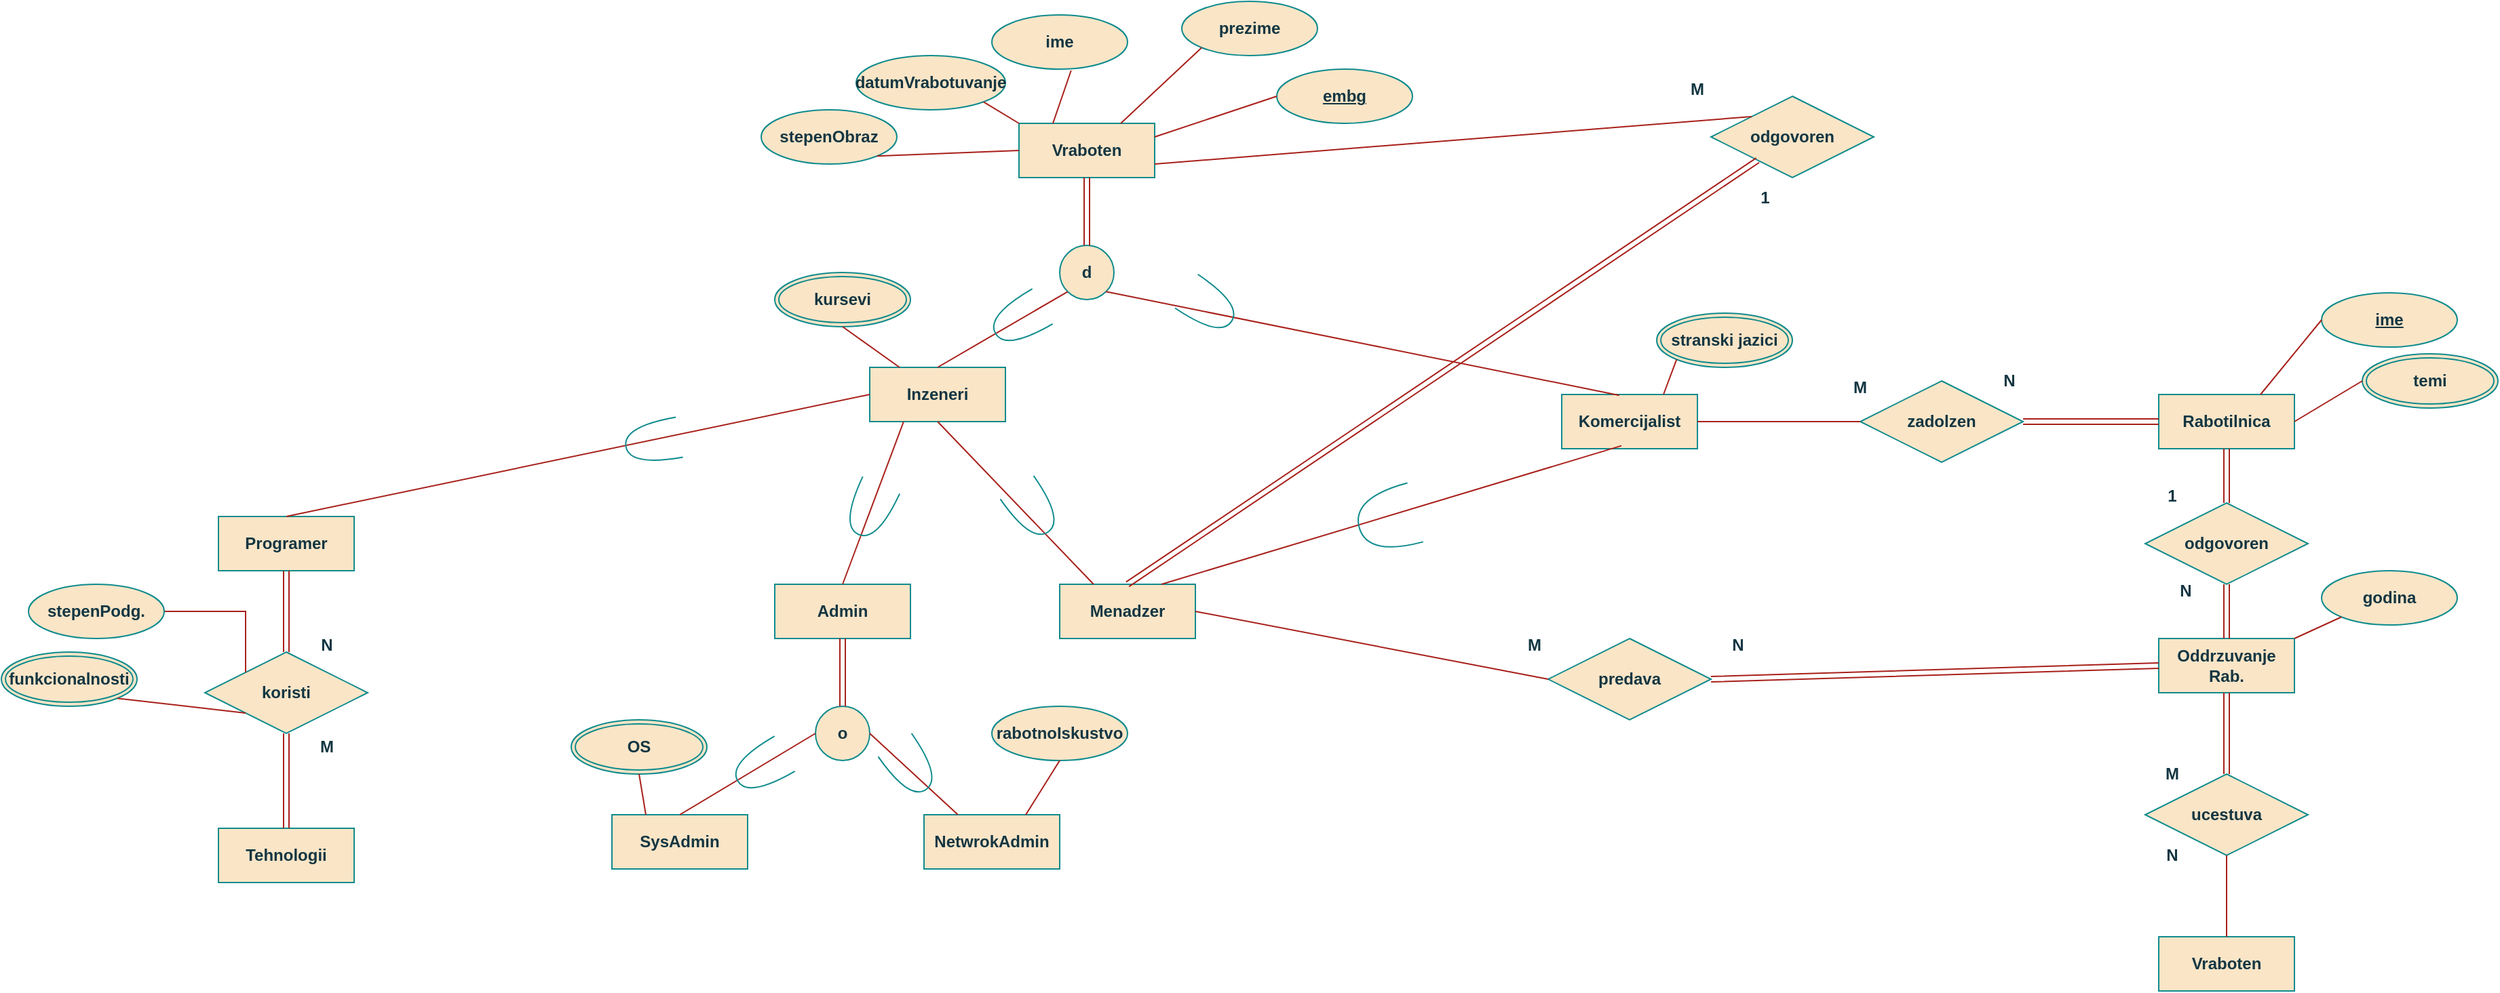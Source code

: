 <mxfile version="24.8.0" pages="2">
  <diagram id="o6pP701PcTdjMUEN1Jdi" name="Page-7">
    <mxGraphModel dx="2163" dy="1811" grid="1" gridSize="10" guides="1" tooltips="1" connect="1" arrows="1" fold="1" page="1" pageScale="1" pageWidth="850" pageHeight="1100" math="0" shadow="0">
      <root>
        <mxCell id="0" />
        <mxCell id="1" parent="0" />
        <mxCell id="Ae2gHTVc8_5ClM0TU5Tf-1" value="Vraboten" style="whiteSpace=wrap;html=1;align=center;strokeColor=#0F8B8D;fontColor=#143642;fillColor=#FAE5C7;fontStyle=1;labelBackgroundColor=none;" vertex="1" parent="1">
          <mxGeometry x="120" y="70" width="100" height="40" as="geometry" />
        </mxCell>
        <mxCell id="Ae2gHTVc8_5ClM0TU5Tf-2" value="datumVrabotuvanje" style="ellipse;whiteSpace=wrap;html=1;align=center;strokeColor=#0F8B8D;fontColor=#143642;fillColor=#FAE5C7;fontStyle=1;labelBackgroundColor=none;" vertex="1" parent="1">
          <mxGeometry y="20" width="110" height="40" as="geometry" />
        </mxCell>
        <mxCell id="Ae2gHTVc8_5ClM0TU5Tf-3" value="ime" style="ellipse;whiteSpace=wrap;html=1;align=center;strokeColor=#0F8B8D;fontColor=#143642;fillColor=#FAE5C7;fontStyle=1;labelBackgroundColor=none;" vertex="1" parent="1">
          <mxGeometry x="100" y="-10" width="100" height="40" as="geometry" />
        </mxCell>
        <mxCell id="Ae2gHTVc8_5ClM0TU5Tf-4" value="stepenObraz" style="ellipse;whiteSpace=wrap;html=1;align=center;strokeColor=#0F8B8D;fontColor=#143642;fillColor=#FAE5C7;fontStyle=1;labelBackgroundColor=none;" vertex="1" parent="1">
          <mxGeometry x="-70" y="60" width="100" height="40" as="geometry" />
        </mxCell>
        <mxCell id="Ae2gHTVc8_5ClM0TU5Tf-6" value="prezime" style="ellipse;whiteSpace=wrap;html=1;align=center;strokeColor=#0F8B8D;fontColor=#143642;fillColor=#FAE5C7;fontStyle=1;labelBackgroundColor=none;" vertex="1" parent="1">
          <mxGeometry x="240" y="-20" width="100" height="40" as="geometry" />
        </mxCell>
        <mxCell id="Ae2gHTVc8_5ClM0TU5Tf-8" value="embg" style="ellipse;whiteSpace=wrap;html=1;align=center;fontStyle=5;strokeColor=#0F8B8D;fontColor=#143642;fillColor=#FAE5C7;labelBackgroundColor=none;" vertex="1" parent="1">
          <mxGeometry x="310" y="30" width="100" height="40" as="geometry" />
        </mxCell>
        <mxCell id="Ae2gHTVc8_5ClM0TU5Tf-10" value="" style="endArrow=none;html=1;rounded=0;strokeColor=#A8201A;fontColor=default;fillColor=#FAE5C7;exitX=1;exitY=1;exitDx=0;exitDy=0;entryX=0;entryY=0.5;entryDx=0;entryDy=0;fontStyle=1;labelBackgroundColor=none;" edge="1" parent="1" source="Ae2gHTVc8_5ClM0TU5Tf-4" target="Ae2gHTVc8_5ClM0TU5Tf-1">
          <mxGeometry width="50" height="50" relative="1" as="geometry">
            <mxPoint x="400" y="120" as="sourcePoint" />
            <mxPoint x="450" y="70" as="targetPoint" />
          </mxGeometry>
        </mxCell>
        <mxCell id="Ae2gHTVc8_5ClM0TU5Tf-11" value="" style="endArrow=none;html=1;rounded=0;strokeColor=#A8201A;fontColor=default;fillColor=#FAE5C7;exitX=1;exitY=1;exitDx=0;exitDy=0;entryX=0;entryY=0;entryDx=0;entryDy=0;fontStyle=1;labelBackgroundColor=none;" edge="1" parent="1" source="Ae2gHTVc8_5ClM0TU5Tf-2" target="Ae2gHTVc8_5ClM0TU5Tf-1">
          <mxGeometry width="50" height="50" relative="1" as="geometry">
            <mxPoint x="25" y="104" as="sourcePoint" />
            <mxPoint x="130" y="100" as="targetPoint" />
          </mxGeometry>
        </mxCell>
        <mxCell id="Ae2gHTVc8_5ClM0TU5Tf-12" value="" style="endArrow=none;html=1;rounded=0;strokeColor=#A8201A;fontColor=default;fillColor=#FAE5C7;exitX=0.584;exitY=1.025;exitDx=0;exitDy=0;entryX=0.25;entryY=0;entryDx=0;entryDy=0;exitPerimeter=0;fontStyle=1;labelBackgroundColor=none;" edge="1" parent="1" source="Ae2gHTVc8_5ClM0TU5Tf-3" target="Ae2gHTVc8_5ClM0TU5Tf-1">
          <mxGeometry width="50" height="50" relative="1" as="geometry">
            <mxPoint x="104" y="64" as="sourcePoint" />
            <mxPoint x="130" y="80" as="targetPoint" />
          </mxGeometry>
        </mxCell>
        <mxCell id="Ae2gHTVc8_5ClM0TU5Tf-13" value="" style="endArrow=none;html=1;rounded=0;strokeColor=#A8201A;fontColor=default;fillColor=#FAE5C7;exitX=0;exitY=1;exitDx=0;exitDy=0;entryX=0.75;entryY=0;entryDx=0;entryDy=0;fontStyle=1;labelBackgroundColor=none;" edge="1" parent="1" source="Ae2gHTVc8_5ClM0TU5Tf-6" target="Ae2gHTVc8_5ClM0TU5Tf-1">
          <mxGeometry width="50" height="50" relative="1" as="geometry">
            <mxPoint x="168" y="41" as="sourcePoint" />
            <mxPoint x="155" y="80" as="targetPoint" />
          </mxGeometry>
        </mxCell>
        <mxCell id="Ae2gHTVc8_5ClM0TU5Tf-14" value="" style="endArrow=none;html=1;rounded=0;strokeColor=#A8201A;fontColor=default;fillColor=#FAE5C7;exitX=0;exitY=0.5;exitDx=0;exitDy=0;entryX=1;entryY=0.25;entryDx=0;entryDy=0;entryPerimeter=0;fontStyle=1;labelBackgroundColor=none;" edge="1" parent="1" source="Ae2gHTVc8_5ClM0TU5Tf-8" target="Ae2gHTVc8_5ClM0TU5Tf-1">
          <mxGeometry width="50" height="50" relative="1" as="geometry">
            <mxPoint x="265" y="24" as="sourcePoint" />
            <mxPoint x="205" y="80" as="targetPoint" />
          </mxGeometry>
        </mxCell>
        <mxCell id="Ae2gHTVc8_5ClM0TU5Tf-15" value="Inzeneri" style="whiteSpace=wrap;html=1;align=center;strokeColor=#0F8B8D;fontColor=#143642;fillColor=#FAE5C7;fontStyle=1;labelBackgroundColor=none;" vertex="1" parent="1">
          <mxGeometry x="10" y="250" width="100" height="40" as="geometry" />
        </mxCell>
        <mxCell id="Ae2gHTVc8_5ClM0TU5Tf-16" value="Komercijalist" style="whiteSpace=wrap;html=1;align=center;strokeColor=#0F8B8D;fontColor=#143642;fillColor=#FAE5C7;fontStyle=1;labelBackgroundColor=none;" vertex="1" parent="1">
          <mxGeometry x="520" y="270" width="100" height="40" as="geometry" />
        </mxCell>
        <mxCell id="Ae2gHTVc8_5ClM0TU5Tf-17" value="d" style="ellipse;whiteSpace=wrap;html=1;aspect=fixed;strokeColor=#0F8B8D;fontColor=#143642;fillColor=#FAE5C7;fontStyle=1;labelBackgroundColor=none;" vertex="1" parent="1">
          <mxGeometry x="150" y="160" width="40" height="40" as="geometry" />
        </mxCell>
        <mxCell id="Ae2gHTVc8_5ClM0TU5Tf-18" value="" style="endArrow=none;html=1;rounded=0;strokeColor=#A8201A;fontColor=default;fillColor=#FAE5C7;entryX=0.5;entryY=1;entryDx=0;entryDy=0;fontStyle=1;labelBackgroundColor=none;shape=link;" edge="1" parent="1" source="Ae2gHTVc8_5ClM0TU5Tf-17" target="Ae2gHTVc8_5ClM0TU5Tf-1">
          <mxGeometry width="50" height="50" relative="1" as="geometry">
            <mxPoint x="400" y="220" as="sourcePoint" />
            <mxPoint x="450" y="170" as="targetPoint" />
          </mxGeometry>
        </mxCell>
        <mxCell id="Ae2gHTVc8_5ClM0TU5Tf-19" value="" style="endArrow=none;html=1;rounded=0;strokeColor=#A8201A;fontColor=default;fillColor=#FAE5C7;entryX=0.5;entryY=0;entryDx=0;entryDy=0;exitX=0;exitY=1;exitDx=0;exitDy=0;fontStyle=1;labelBackgroundColor=none;" edge="1" parent="1" source="Ae2gHTVc8_5ClM0TU5Tf-17" target="Ae2gHTVc8_5ClM0TU5Tf-15">
          <mxGeometry width="50" height="50" relative="1" as="geometry">
            <mxPoint x="180" y="170" as="sourcePoint" />
            <mxPoint x="180" y="120" as="targetPoint" />
          </mxGeometry>
        </mxCell>
        <mxCell id="Ae2gHTVc8_5ClM0TU5Tf-20" value="" style="endArrow=none;html=1;rounded=0;strokeColor=#A8201A;fontColor=default;fillColor=#FAE5C7;entryX=0.424;entryY=0.015;entryDx=0;entryDy=0;exitX=1;exitY=1;exitDx=0;exitDy=0;entryPerimeter=0;fontStyle=1;labelBackgroundColor=none;" edge="1" parent="1" source="Ae2gHTVc8_5ClM0TU5Tf-17" target="Ae2gHTVc8_5ClM0TU5Tf-16">
          <mxGeometry width="50" height="50" relative="1" as="geometry">
            <mxPoint x="166" y="204" as="sourcePoint" />
            <mxPoint x="70" y="250" as="targetPoint" />
          </mxGeometry>
        </mxCell>
        <mxCell id="Ae2gHTVc8_5ClM0TU5Tf-21" value="" style="shape=requiredInterface;html=1;verticalLabelPosition=bottom;sketch=0;strokeColor=#0F8B8D;fontColor=#143642;fillColor=#FAE5C7;rotation=-210;fontStyle=1;labelBackgroundColor=none;" vertex="1" parent="1">
          <mxGeometry x="100" y="200" width="40" height="30" as="geometry" />
        </mxCell>
        <mxCell id="Ae2gHTVc8_5ClM0TU5Tf-22" value="" style="shape=requiredInterface;html=1;verticalLabelPosition=bottom;sketch=0;strokeColor=#0F8B8D;fontColor=#143642;fillColor=#FAE5C7;rotation=34;fontStyle=1;labelBackgroundColor=none;" vertex="1" parent="1">
          <mxGeometry x="240" y="190" width="40" height="30" as="geometry" />
        </mxCell>
        <mxCell id="Ae2gHTVc8_5ClM0TU5Tf-26" value="stranski jazici" style="ellipse;shape=doubleEllipse;margin=3;whiteSpace=wrap;html=1;align=center;strokeColor=#0F8B8D;fontColor=#143642;fillColor=#FAE5C7;fontStyle=1;labelBackgroundColor=none;" vertex="1" parent="1">
          <mxGeometry x="590" y="210" width="100" height="40" as="geometry" />
        </mxCell>
        <mxCell id="Ae2gHTVc8_5ClM0TU5Tf-27" value="kursevi" style="ellipse;shape=doubleEllipse;margin=3;whiteSpace=wrap;html=1;align=center;strokeColor=#0F8B8D;fontColor=#143642;fillColor=#FAE5C7;fontStyle=1;labelBackgroundColor=none;" vertex="1" parent="1">
          <mxGeometry x="-60" y="180" width="100" height="40" as="geometry" />
        </mxCell>
        <mxCell id="Ae2gHTVc8_5ClM0TU5Tf-28" value="" style="endArrow=none;html=1;rounded=0;strokeColor=#A8201A;fontColor=default;fillColor=#FAE5C7;exitX=0.5;exitY=1;exitDx=0;exitDy=0;fontStyle=1;labelBackgroundColor=none;" edge="1" parent="1" source="Ae2gHTVc8_5ClM0TU5Tf-27" target="Ae2gHTVc8_5ClM0TU5Tf-15">
          <mxGeometry width="50" height="50" relative="1" as="geometry">
            <mxPoint x="400" y="220" as="sourcePoint" />
            <mxPoint x="450" y="170" as="targetPoint" />
          </mxGeometry>
        </mxCell>
        <mxCell id="Ae2gHTVc8_5ClM0TU5Tf-29" value="" style="endArrow=none;html=1;rounded=0;strokeColor=#A8201A;fontColor=default;fillColor=#FAE5C7;exitX=0;exitY=1;exitDx=0;exitDy=0;entryX=0.75;entryY=0;entryDx=0;entryDy=0;fontStyle=1;labelBackgroundColor=none;" edge="1" parent="1" source="Ae2gHTVc8_5ClM0TU5Tf-26" target="Ae2gHTVc8_5ClM0TU5Tf-16">
          <mxGeometry width="50" height="50" relative="1" as="geometry">
            <mxPoint y="230" as="sourcePoint" />
            <mxPoint x="42" y="260" as="targetPoint" />
          </mxGeometry>
        </mxCell>
        <mxCell id="Ae2gHTVc8_5ClM0TU5Tf-30" value="Menadzer" style="whiteSpace=wrap;html=1;align=center;strokeColor=#0F8B8D;fontColor=#143642;fillColor=#FAE5C7;fontStyle=1;labelBackgroundColor=none;" vertex="1" parent="1">
          <mxGeometry x="150" y="410" width="100" height="40" as="geometry" />
        </mxCell>
        <mxCell id="Ae2gHTVc8_5ClM0TU5Tf-31" value="" style="endArrow=none;html=1;rounded=0;strokeColor=#A8201A;fontColor=default;fillColor=#FAE5C7;exitX=0.5;exitY=1;exitDx=0;exitDy=0;entryX=0.25;entryY=0;entryDx=0;entryDy=0;fontStyle=1;labelBackgroundColor=none;" edge="1" parent="1" source="Ae2gHTVc8_5ClM0TU5Tf-15" target="Ae2gHTVc8_5ClM0TU5Tf-30">
          <mxGeometry width="50" height="50" relative="1" as="geometry">
            <mxPoint x="400" y="320" as="sourcePoint" />
            <mxPoint x="450" y="270" as="targetPoint" />
          </mxGeometry>
        </mxCell>
        <mxCell id="Ae2gHTVc8_5ClM0TU5Tf-32" value="" style="endArrow=none;html=1;rounded=0;strokeColor=#A8201A;fontColor=default;fillColor=#FAE5C7;exitX=0.44;exitY=0.945;exitDx=0;exitDy=0;entryX=0.75;entryY=0;entryDx=0;entryDy=0;exitPerimeter=0;fontStyle=1;labelBackgroundColor=none;" edge="1" parent="1" source="Ae2gHTVc8_5ClM0TU5Tf-16" target="Ae2gHTVc8_5ClM0TU5Tf-30">
          <mxGeometry width="50" height="50" relative="1" as="geometry">
            <mxPoint x="70" y="300" as="sourcePoint" />
            <mxPoint x="155" y="420" as="targetPoint" />
          </mxGeometry>
        </mxCell>
        <mxCell id="Ae2gHTVc8_5ClM0TU5Tf-33" value="" style="shape=requiredInterface;html=1;verticalLabelPosition=bottom;sketch=0;strokeColor=#0F8B8D;fontColor=#143642;fillColor=#FAE5C7;rotation=-195;fontStyle=1;labelBackgroundColor=none;" vertex="1" parent="1">
          <mxGeometry x="370" y="340" width="42.78" height="45" as="geometry" />
        </mxCell>
        <mxCell id="Ae2gHTVc8_5ClM0TU5Tf-34" value="" style="shape=requiredInterface;html=1;verticalLabelPosition=bottom;sketch=0;strokeColor=#0F8B8D;fontColor=#143642;fillColor=#FAE5C7;rotation=55;fontStyle=1;labelBackgroundColor=none;" vertex="1" parent="1">
          <mxGeometry x="110" y="340" width="40" height="30" as="geometry" />
        </mxCell>
        <mxCell id="Ae2gHTVc8_5ClM0TU5Tf-36" value="odgovoren" style="shape=rhombus;perimeter=rhombusPerimeter;whiteSpace=wrap;html=1;align=center;strokeColor=#0F8B8D;fontColor=#143642;fillColor=#FAE5C7;fontStyle=1;labelBackgroundColor=none;" vertex="1" parent="1">
          <mxGeometry x="630" y="50" width="120" height="60" as="geometry" />
        </mxCell>
        <mxCell id="Ae2gHTVc8_5ClM0TU5Tf-37" value="" style="endArrow=none;html=1;rounded=0;strokeColor=#A8201A;fontColor=default;fillColor=#FAE5C7;exitX=1;exitY=0.75;exitDx=0;exitDy=0;entryX=0;entryY=0;entryDx=0;entryDy=0;fontStyle=1;labelBackgroundColor=none;" edge="1" parent="1" source="Ae2gHTVc8_5ClM0TU5Tf-1" target="Ae2gHTVc8_5ClM0TU5Tf-36">
          <mxGeometry width="50" height="50" relative="1" as="geometry">
            <mxPoint x="314" y="298" as="sourcePoint" />
            <mxPoint x="205" y="420" as="targetPoint" />
          </mxGeometry>
        </mxCell>
        <mxCell id="Ae2gHTVc8_5ClM0TU5Tf-38" value="" style="endArrow=none;html=1;rounded=0;strokeColor=#A8201A;fontColor=default;fillColor=#FAE5C7;entryX=0.5;entryY=0;entryDx=0;entryDy=0;fontStyle=1;shape=link;labelBackgroundColor=none;" edge="1" parent="1" source="Ae2gHTVc8_5ClM0TU5Tf-36" target="Ae2gHTVc8_5ClM0TU5Tf-30">
          <mxGeometry width="50" height="50" relative="1" as="geometry">
            <mxPoint x="230" y="110" as="sourcePoint" />
            <mxPoint x="610" y="235" as="targetPoint" />
            <Array as="points" />
          </mxGeometry>
        </mxCell>
        <mxCell id="Ae2gHTVc8_5ClM0TU5Tf-40" value="1" style="text;html=1;align=center;verticalAlign=middle;whiteSpace=wrap;rounded=0;fontColor=#143642;fontStyle=1;labelBackgroundColor=none;" vertex="1" parent="1">
          <mxGeometry x="640" y="110" width="60" height="30" as="geometry" />
        </mxCell>
        <mxCell id="Ae2gHTVc8_5ClM0TU5Tf-41" value="M" style="text;html=1;align=center;verticalAlign=middle;whiteSpace=wrap;rounded=0;fontColor=#143642;fontStyle=1;labelBackgroundColor=none;" vertex="1" parent="1">
          <mxGeometry x="590" y="30" width="60" height="30" as="geometry" />
        </mxCell>
        <mxCell id="Ae2gHTVc8_5ClM0TU5Tf-42" value="Programer" style="whiteSpace=wrap;html=1;align=center;strokeColor=#0F8B8D;fontColor=#143642;fillColor=#FAE5C7;fontStyle=1;labelBackgroundColor=none;" vertex="1" parent="1">
          <mxGeometry x="-470" y="360" width="100" height="40" as="geometry" />
        </mxCell>
        <mxCell id="Ae2gHTVc8_5ClM0TU5Tf-43" value="Admin" style="whiteSpace=wrap;html=1;align=center;strokeColor=#0F8B8D;fontColor=#143642;fillColor=#FAE5C7;fontStyle=1;labelBackgroundColor=none;" vertex="1" parent="1">
          <mxGeometry x="-60" y="410" width="100" height="40" as="geometry" />
        </mxCell>
        <mxCell id="Ae2gHTVc8_5ClM0TU5Tf-44" value="" style="endArrow=none;html=1;rounded=0;strokeColor=#A8201A;fontColor=#143642;fillColor=#FAE5C7;exitX=0.5;exitY=0;exitDx=0;exitDy=0;entryX=0;entryY=0.5;entryDx=0;entryDy=0;fontStyle=1" edge="1" parent="1" source="Ae2gHTVc8_5ClM0TU5Tf-42" target="Ae2gHTVc8_5ClM0TU5Tf-15">
          <mxGeometry width="50" height="50" relative="1" as="geometry">
            <mxPoint x="50" y="530" as="sourcePoint" />
            <mxPoint x="100" y="480" as="targetPoint" />
          </mxGeometry>
        </mxCell>
        <mxCell id="Ae2gHTVc8_5ClM0TU5Tf-45" value="" style="endArrow=none;html=1;rounded=0;strokeColor=#A8201A;fontColor=#143642;fillColor=#FAE5C7;exitX=0.5;exitY=0;exitDx=0;exitDy=0;entryX=0.25;entryY=1;entryDx=0;entryDy=0;fontStyle=1" edge="1" parent="1" source="Ae2gHTVc8_5ClM0TU5Tf-43" target="Ae2gHTVc8_5ClM0TU5Tf-15">
          <mxGeometry width="50" height="50" relative="1" as="geometry">
            <mxPoint x="-220" y="420" as="sourcePoint" />
            <mxPoint x="20" y="280" as="targetPoint" />
          </mxGeometry>
        </mxCell>
        <mxCell id="Ae2gHTVc8_5ClM0TU5Tf-46" value="" style="shape=requiredInterface;html=1;verticalLabelPosition=bottom;sketch=0;strokeColor=#0F8B8D;fontColor=#143642;fillColor=#FAE5C7;rotation=-190;fontStyle=1;labelBackgroundColor=none;" vertex="1" parent="1">
          <mxGeometry x="-170" y="290" width="40" height="30" as="geometry" />
        </mxCell>
        <mxCell id="Ae2gHTVc8_5ClM0TU5Tf-51" value="" style="shape=requiredInterface;html=1;verticalLabelPosition=bottom;sketch=0;strokeColor=#0F8B8D;fontColor=#143642;fillColor=#FAE5C7;rotation=115;fontStyle=1;labelBackgroundColor=none;" vertex="1" parent="1">
          <mxGeometry x="-10" y="340" width="40" height="30" as="geometry" />
        </mxCell>
        <mxCell id="Ae2gHTVc8_5ClM0TU5Tf-52" value="SysAdmin" style="whiteSpace=wrap;html=1;align=center;strokeColor=#0F8B8D;fontColor=#143642;fillColor=#FAE5C7;fontStyle=1;labelBackgroundColor=none;" vertex="1" parent="1">
          <mxGeometry x="-180" y="580" width="100" height="40" as="geometry" />
        </mxCell>
        <mxCell id="Ae2gHTVc8_5ClM0TU5Tf-53" value="NetwrokAdmin" style="whiteSpace=wrap;html=1;align=center;strokeColor=#0F8B8D;fontColor=#143642;fillColor=#FAE5C7;fontStyle=1;labelBackgroundColor=none;" vertex="1" parent="1">
          <mxGeometry x="50" y="580" width="100" height="40" as="geometry" />
        </mxCell>
        <mxCell id="Ae2gHTVc8_5ClM0TU5Tf-54" value="o" style="ellipse;whiteSpace=wrap;html=1;aspect=fixed;strokeColor=#0F8B8D;fontColor=#143642;fillColor=#FAE5C7;fontStyle=1;labelBackgroundColor=none;" vertex="1" parent="1">
          <mxGeometry x="-30" y="500" width="40" height="40" as="geometry" />
        </mxCell>
        <mxCell id="Ae2gHTVc8_5ClM0TU5Tf-55" value="" style="endArrow=none;html=1;rounded=0;strokeColor=#A8201A;fontColor=#143642;fillColor=#FAE5C7;exitX=0.5;exitY=1;exitDx=0;exitDy=0;entryX=0.5;entryY=0;entryDx=0;entryDy=0;shape=link;fontStyle=1" edge="1" parent="1" source="Ae2gHTVc8_5ClM0TU5Tf-43" target="Ae2gHTVc8_5ClM0TU5Tf-54">
          <mxGeometry width="50" height="50" relative="1" as="geometry">
            <mxPoint x="50" y="530" as="sourcePoint" />
            <mxPoint x="100" y="480" as="targetPoint" />
          </mxGeometry>
        </mxCell>
        <mxCell id="Ae2gHTVc8_5ClM0TU5Tf-57" value="" style="endArrow=none;html=1;rounded=0;strokeColor=#A8201A;fontColor=#143642;fillColor=#FAE5C7;exitX=0.5;exitY=0;exitDx=0;exitDy=0;entryX=0;entryY=0.5;entryDx=0;entryDy=0;fontStyle=1" edge="1" parent="1" source="Ae2gHTVc8_5ClM0TU5Tf-52" target="Ae2gHTVc8_5ClM0TU5Tf-54">
          <mxGeometry width="50" height="50" relative="1" as="geometry">
            <mxPoint x="50" y="530" as="sourcePoint" />
            <mxPoint x="100" y="480" as="targetPoint" />
          </mxGeometry>
        </mxCell>
        <mxCell id="Ae2gHTVc8_5ClM0TU5Tf-58" value="" style="endArrow=none;html=1;rounded=0;strokeColor=#A8201A;fontColor=#143642;fillColor=#FAE5C7;exitX=0.25;exitY=0;exitDx=0;exitDy=0;entryX=1;entryY=0.5;entryDx=0;entryDy=0;fontStyle=1" edge="1" parent="1" source="Ae2gHTVc8_5ClM0TU5Tf-53" target="Ae2gHTVc8_5ClM0TU5Tf-54">
          <mxGeometry width="50" height="50" relative="1" as="geometry">
            <mxPoint x="-110" y="580" as="sourcePoint" />
            <mxPoint x="-20" y="530" as="targetPoint" />
          </mxGeometry>
        </mxCell>
        <mxCell id="Ae2gHTVc8_5ClM0TU5Tf-59" value="" style="shape=requiredInterface;html=1;verticalLabelPosition=bottom;sketch=0;strokeColor=#0F8B8D;fontColor=#143642;fillColor=#FAE5C7;rotation=-210;fontStyle=1;labelBackgroundColor=none;" vertex="1" parent="1">
          <mxGeometry x="-90" y="530" width="40" height="30" as="geometry" />
        </mxCell>
        <mxCell id="Ae2gHTVc8_5ClM0TU5Tf-60" value="" style="shape=requiredInterface;html=1;verticalLabelPosition=bottom;sketch=0;strokeColor=#0F8B8D;fontColor=#143642;fillColor=#FAE5C7;rotation=55;fontStyle=1;labelBackgroundColor=none;" vertex="1" parent="1">
          <mxGeometry x="20" y="530" width="40" height="30" as="geometry" />
        </mxCell>
        <mxCell id="Ae2gHTVc8_5ClM0TU5Tf-61" value="OS" style="ellipse;shape=doubleEllipse;margin=3;whiteSpace=wrap;html=1;align=center;strokeColor=#0F8B8D;fontColor=#143642;fillColor=#FAE5C7;fontStyle=1;labelBackgroundColor=none;" vertex="1" parent="1">
          <mxGeometry x="-210" y="510" width="100" height="40" as="geometry" />
        </mxCell>
        <mxCell id="Ae2gHTVc8_5ClM0TU5Tf-62" value="" style="endArrow=none;html=1;rounded=0;strokeColor=#A8201A;fontColor=#143642;fillColor=#FAE5C7;exitX=0.25;exitY=0;exitDx=0;exitDy=0;entryX=0.5;entryY=1;entryDx=0;entryDy=0;fontStyle=1" edge="1" parent="1" source="Ae2gHTVc8_5ClM0TU5Tf-52" target="Ae2gHTVc8_5ClM0TU5Tf-61">
          <mxGeometry width="50" height="50" relative="1" as="geometry">
            <mxPoint x="-120" y="590" as="sourcePoint" />
            <mxPoint x="-20" y="530" as="targetPoint" />
          </mxGeometry>
        </mxCell>
        <mxCell id="Ae2gHTVc8_5ClM0TU5Tf-63" value="rabotnoIskustvo" style="ellipse;whiteSpace=wrap;html=1;align=center;strokeColor=#0F8B8D;fontColor=#143642;fillColor=#FAE5C7;fontStyle=1;labelBackgroundColor=none;" vertex="1" parent="1">
          <mxGeometry x="100" y="500" width="100" height="40" as="geometry" />
        </mxCell>
        <mxCell id="Ae2gHTVc8_5ClM0TU5Tf-64" value="" style="endArrow=none;html=1;rounded=0;strokeColor=#A8201A;fontColor=#143642;fillColor=#FAE5C7;exitX=0.75;exitY=0;exitDx=0;exitDy=0;entryX=0.5;entryY=1;entryDx=0;entryDy=0;fontStyle=1" edge="1" parent="1" source="Ae2gHTVc8_5ClM0TU5Tf-53" target="Ae2gHTVc8_5ClM0TU5Tf-63">
          <mxGeometry width="50" height="50" relative="1" as="geometry">
            <mxPoint x="85" y="590" as="sourcePoint" />
            <mxPoint x="20" y="530" as="targetPoint" />
          </mxGeometry>
        </mxCell>
        <mxCell id="Ae2gHTVc8_5ClM0TU5Tf-65" value="Tehnologii" style="whiteSpace=wrap;html=1;align=center;strokeColor=#0F8B8D;fontColor=#143642;fillColor=#FAE5C7;fontStyle=1;labelBackgroundColor=none;" vertex="1" parent="1">
          <mxGeometry x="-470" y="590" width="100" height="40" as="geometry" />
        </mxCell>
        <mxCell id="Ae2gHTVc8_5ClM0TU5Tf-67" value="koristi" style="shape=rhombus;perimeter=rhombusPerimeter;whiteSpace=wrap;html=1;align=center;strokeColor=#0F8B8D;fontColor=#143642;fillColor=#FAE5C7;fontStyle=1;labelBackgroundColor=none;" vertex="1" parent="1">
          <mxGeometry x="-480" y="460" width="120" height="60" as="geometry" />
        </mxCell>
        <mxCell id="Ae2gHTVc8_5ClM0TU5Tf-68" value="" style="endArrow=none;html=1;rounded=0;strokeColor=#A8201A;fontColor=#143642;fillColor=#FAE5C7;entryX=0.5;entryY=1;entryDx=0;entryDy=0;exitX=0.5;exitY=0;exitDx=0;exitDy=0;shape=link;fontStyle=1" edge="1" parent="1" source="Ae2gHTVc8_5ClM0TU5Tf-67" target="Ae2gHTVc8_5ClM0TU5Tf-42">
          <mxGeometry width="50" height="50" relative="1" as="geometry">
            <mxPoint x="50" y="710" as="sourcePoint" />
            <mxPoint x="100" y="660" as="targetPoint" />
          </mxGeometry>
        </mxCell>
        <mxCell id="Ae2gHTVc8_5ClM0TU5Tf-69" value="" style="endArrow=none;html=1;rounded=0;strokeColor=#A8201A;fontColor=#143642;fillColor=#FAE5C7;entryX=0.5;entryY=1;entryDx=0;entryDy=0;shape=link;fontStyle=1" edge="1" parent="1" source="Ae2gHTVc8_5ClM0TU5Tf-65" target="Ae2gHTVc8_5ClM0TU5Tf-67">
          <mxGeometry width="50" height="50" relative="1" as="geometry">
            <mxPoint x="50" y="590" as="sourcePoint" />
            <mxPoint x="100" y="540" as="targetPoint" />
          </mxGeometry>
        </mxCell>
        <mxCell id="Ae2gHTVc8_5ClM0TU5Tf-70" value="N" style="text;html=1;align=center;verticalAlign=middle;whiteSpace=wrap;rounded=0;fontColor=#143642;fontStyle=1" vertex="1" parent="1">
          <mxGeometry x="-420" y="440" width="60" height="30" as="geometry" />
        </mxCell>
        <mxCell id="Ae2gHTVc8_5ClM0TU5Tf-71" value="M" style="text;html=1;align=center;verticalAlign=middle;whiteSpace=wrap;rounded=0;fontColor=#143642;fontStyle=1" vertex="1" parent="1">
          <mxGeometry x="-420" y="515" width="60" height="30" as="geometry" />
        </mxCell>
        <mxCell id="Ae2gHTVc8_5ClM0TU5Tf-75" style="edgeStyle=orthogonalEdgeStyle;rounded=0;orthogonalLoop=1;jettySize=auto;html=1;exitX=1;exitY=0.5;exitDx=0;exitDy=0;entryX=0;entryY=0;entryDx=0;entryDy=0;strokeColor=#A8201A;fontColor=#143642;fillColor=#FAE5C7;startArrow=none;startFill=0;endArrow=none;endFill=0;fontStyle=1" edge="1" parent="1" source="Ae2gHTVc8_5ClM0TU5Tf-72" target="Ae2gHTVc8_5ClM0TU5Tf-67">
          <mxGeometry relative="1" as="geometry" />
        </mxCell>
        <mxCell id="Ae2gHTVc8_5ClM0TU5Tf-72" value="stepenPodg." style="ellipse;whiteSpace=wrap;html=1;align=center;strokeColor=#0F8B8D;fontColor=#143642;fillColor=#FAE5C7;fontStyle=1;labelBackgroundColor=none;" vertex="1" parent="1">
          <mxGeometry x="-610" y="410" width="100" height="40" as="geometry" />
        </mxCell>
        <mxCell id="Ae2gHTVc8_5ClM0TU5Tf-73" value="funkcionalnosti" style="ellipse;shape=doubleEllipse;margin=3;whiteSpace=wrap;html=1;align=center;strokeColor=#0F8B8D;fontColor=#143642;fillColor=#FAE5C7;fontStyle=1;labelBackgroundColor=none;" vertex="1" parent="1">
          <mxGeometry x="-630" y="460" width="100" height="40" as="geometry" />
        </mxCell>
        <mxCell id="Ae2gHTVc8_5ClM0TU5Tf-74" value="" style="endArrow=none;html=1;rounded=0;strokeColor=#A8201A;fontColor=#143642;fillColor=#FAE5C7;exitX=1;exitY=1;exitDx=0;exitDy=0;entryX=0;entryY=1;entryDx=0;entryDy=0;fontStyle=1" edge="1" parent="1" source="Ae2gHTVc8_5ClM0TU5Tf-73" target="Ae2gHTVc8_5ClM0TU5Tf-67">
          <mxGeometry width="50" height="50" relative="1" as="geometry">
            <mxPoint x="-150" y="590" as="sourcePoint" />
            <mxPoint x="-100" y="540" as="targetPoint" />
          </mxGeometry>
        </mxCell>
        <mxCell id="Ae2gHTVc8_5ClM0TU5Tf-76" value="Rabotilnica" style="whiteSpace=wrap;html=1;align=center;strokeColor=#0F8B8D;fontColor=#143642;fillColor=#FAE5C7;fontStyle=1;labelBackgroundColor=none;" vertex="1" parent="1">
          <mxGeometry x="960" y="270" width="100" height="40" as="geometry" />
        </mxCell>
        <mxCell id="Ae2gHTVc8_5ClM0TU5Tf-79" value="&lt;u&gt;ime&lt;/u&gt;" style="ellipse;whiteSpace=wrap;html=1;align=center;strokeColor=#0F8B8D;fontColor=#143642;fillColor=#FAE5C7;fontStyle=1;labelBackgroundColor=none;" vertex="1" parent="1">
          <mxGeometry x="1080" y="195" width="100" height="40" as="geometry" />
        </mxCell>
        <mxCell id="Ae2gHTVc8_5ClM0TU5Tf-81" value="&lt;span&gt;temi&lt;/span&gt;" style="ellipse;shape=doubleEllipse;margin=3;whiteSpace=wrap;html=1;align=center;strokeColor=#0F8B8D;fontColor=#143642;fillColor=#FAE5C7;fontStyle=1" vertex="1" parent="1">
          <mxGeometry x="1110" y="240" width="100" height="40" as="geometry" />
        </mxCell>
        <mxCell id="Ae2gHTVc8_5ClM0TU5Tf-82" value="" style="endArrow=none;html=1;rounded=0;strokeColor=#A8201A;fontColor=#143642;fillColor=#FAE5C7;entryX=0;entryY=0.5;entryDx=0;entryDy=0;exitX=0.75;exitY=0;exitDx=0;exitDy=0;fontStyle=1" edge="1" parent="1" source="Ae2gHTVc8_5ClM0TU5Tf-76" target="Ae2gHTVc8_5ClM0TU5Tf-79">
          <mxGeometry width="50" height="50" relative="1" as="geometry">
            <mxPoint x="780" y="360" as="sourcePoint" />
            <mxPoint x="830" y="310" as="targetPoint" />
          </mxGeometry>
        </mxCell>
        <mxCell id="Ae2gHTVc8_5ClM0TU5Tf-83" value="" style="endArrow=none;html=1;rounded=0;strokeColor=#A8201A;fontColor=#143642;fillColor=#FAE5C7;entryX=0;entryY=0.5;entryDx=0;entryDy=0;exitX=1;exitY=0.5;exitDx=0;exitDy=0;fontStyle=1" edge="1" parent="1" source="Ae2gHTVc8_5ClM0TU5Tf-76" target="Ae2gHTVc8_5ClM0TU5Tf-81">
          <mxGeometry width="50" height="50" relative="1" as="geometry">
            <mxPoint x="1045" y="260" as="sourcePoint" />
            <mxPoint x="1080" y="220" as="targetPoint" />
          </mxGeometry>
        </mxCell>
        <mxCell id="Ae2gHTVc8_5ClM0TU5Tf-84" value="zadolzen" style="shape=rhombus;perimeter=rhombusPerimeter;whiteSpace=wrap;html=1;align=center;strokeColor=#0F8B8D;fontColor=#143642;fillColor=#FAE5C7;fontStyle=1" vertex="1" parent="1">
          <mxGeometry x="740" y="260" width="120" height="60" as="geometry" />
        </mxCell>
        <mxCell id="Ae2gHTVc8_5ClM0TU5Tf-92" value="" style="endArrow=none;html=1;rounded=0;strokeColor=#A8201A;fontColor=#143642;fillColor=#FAE5C7;exitX=1;exitY=0.5;exitDx=0;exitDy=0;entryX=0;entryY=0.5;entryDx=0;entryDy=0;fontStyle=1" edge="1" parent="1" source="Ae2gHTVc8_5ClM0TU5Tf-16" target="Ae2gHTVc8_5ClM0TU5Tf-84">
          <mxGeometry width="50" height="50" relative="1" as="geometry">
            <mxPoint x="820" y="390" as="sourcePoint" />
            <mxPoint x="870" y="340" as="targetPoint" />
          </mxGeometry>
        </mxCell>
        <mxCell id="Ae2gHTVc8_5ClM0TU5Tf-93" value="" style="endArrow=none;html=1;rounded=0;strokeColor=#A8201A;fontColor=#143642;fillColor=#FAE5C7;exitX=1;exitY=0.5;exitDx=0;exitDy=0;entryX=0;entryY=0.5;entryDx=0;entryDy=0;shape=link;fontStyle=1" edge="1" parent="1" source="Ae2gHTVc8_5ClM0TU5Tf-84" target="Ae2gHTVc8_5ClM0TU5Tf-76">
          <mxGeometry width="50" height="50" relative="1" as="geometry">
            <mxPoint x="630" y="300" as="sourcePoint" />
            <mxPoint x="750" y="300" as="targetPoint" />
          </mxGeometry>
        </mxCell>
        <mxCell id="Ae2gHTVc8_5ClM0TU5Tf-94" value="M" style="text;html=1;align=center;verticalAlign=middle;whiteSpace=wrap;rounded=0;fontColor=#143642;fontStyle=1" vertex="1" parent="1">
          <mxGeometry x="710" y="250" width="60" height="30" as="geometry" />
        </mxCell>
        <mxCell id="Ae2gHTVc8_5ClM0TU5Tf-95" value="N" style="text;html=1;align=center;verticalAlign=middle;whiteSpace=wrap;rounded=0;fontColor=#143642;fontStyle=1" vertex="1" parent="1">
          <mxGeometry x="820" y="245" width="60" height="30" as="geometry" />
        </mxCell>
        <mxCell id="Ae2gHTVc8_5ClM0TU5Tf-96" value="Oddrzuvanje Rab." style="whiteSpace=wrap;html=1;align=center;strokeColor=#0F8B8D;fontColor=#143642;fillColor=#FAE5C7;fontStyle=1;labelBackgroundColor=none;" vertex="1" parent="1">
          <mxGeometry x="960" y="450" width="100" height="40" as="geometry" />
        </mxCell>
        <mxCell id="Ae2gHTVc8_5ClM0TU5Tf-98" value="odgovoren" style="shape=rhombus;perimeter=rhombusPerimeter;whiteSpace=wrap;html=1;align=center;strokeColor=#0F8B8D;fontColor=#143642;fillColor=#FAE5C7;fontStyle=1;labelBackgroundColor=none;" vertex="1" parent="1">
          <mxGeometry x="950" y="350" width="120" height="60" as="geometry" />
        </mxCell>
        <mxCell id="Ae2gHTVc8_5ClM0TU5Tf-99" value="" style="endArrow=none;html=1;rounded=0;strokeColor=#A8201A;fontColor=#143642;fillColor=#FAE5C7;entryX=0.5;entryY=1;entryDx=0;entryDy=0;shape=link;" edge="1" parent="1" source="Ae2gHTVc8_5ClM0TU5Tf-98" target="Ae2gHTVc8_5ClM0TU5Tf-76">
          <mxGeometry width="50" height="50" relative="1" as="geometry">
            <mxPoint x="820" y="390" as="sourcePoint" />
            <mxPoint x="870" y="340" as="targetPoint" />
          </mxGeometry>
        </mxCell>
        <mxCell id="Ae2gHTVc8_5ClM0TU5Tf-100" value="" style="endArrow=none;html=1;rounded=0;strokeColor=#A8201A;fontColor=#143642;fillColor=#FAE5C7;entryX=0.5;entryY=1;entryDx=0;entryDy=0;exitX=0.5;exitY=0;exitDx=0;exitDy=0;shape=link;" edge="1" parent="1" source="Ae2gHTVc8_5ClM0TU5Tf-96" target="Ae2gHTVc8_5ClM0TU5Tf-98">
          <mxGeometry width="50" height="50" relative="1" as="geometry">
            <mxPoint x="820" y="390" as="sourcePoint" />
            <mxPoint x="870" y="340" as="targetPoint" />
          </mxGeometry>
        </mxCell>
        <mxCell id="Ae2gHTVc8_5ClM0TU5Tf-101" value="1" style="text;html=1;align=center;verticalAlign=middle;whiteSpace=wrap;rounded=0;fontColor=#143642;fontStyle=1;labelBackgroundColor=none;" vertex="1" parent="1">
          <mxGeometry x="940" y="330" width="60" height="30" as="geometry" />
        </mxCell>
        <mxCell id="Ae2gHTVc8_5ClM0TU5Tf-102" value="N" style="text;html=1;align=center;verticalAlign=middle;whiteSpace=wrap;rounded=0;fontColor=#143642;fontStyle=1" vertex="1" parent="1">
          <mxGeometry x="950" y="400" width="60" height="30" as="geometry" />
        </mxCell>
        <mxCell id="Ae2gHTVc8_5ClM0TU5Tf-103" value="godina" style="ellipse;whiteSpace=wrap;html=1;align=center;strokeColor=#0F8B8D;fontColor=#143642;fillColor=#FAE5C7;fontStyle=1;labelBackgroundColor=none;" vertex="1" parent="1">
          <mxGeometry x="1080" y="400" width="100" height="40" as="geometry" />
        </mxCell>
        <mxCell id="Ae2gHTVc8_5ClM0TU5Tf-104" value="" style="endArrow=none;html=1;rounded=0;strokeColor=#A8201A;fontColor=#143642;fillColor=#FAE5C7;entryX=0;entryY=1;entryDx=0;entryDy=0;exitX=1;exitY=0;exitDx=0;exitDy=0;" edge="1" parent="1" source="Ae2gHTVc8_5ClM0TU5Tf-96" target="Ae2gHTVc8_5ClM0TU5Tf-103">
          <mxGeometry width="50" height="50" relative="1" as="geometry">
            <mxPoint x="730" y="520" as="sourcePoint" />
            <mxPoint x="780" y="470" as="targetPoint" />
          </mxGeometry>
        </mxCell>
        <mxCell id="Ae2gHTVc8_5ClM0TU5Tf-105" value="Vraboten" style="whiteSpace=wrap;html=1;align=center;strokeColor=#0F8B8D;fontColor=#143642;fillColor=#FAE5C7;fontStyle=1;labelBackgroundColor=none;" vertex="1" parent="1">
          <mxGeometry x="960" y="670" width="100" height="40" as="geometry" />
        </mxCell>
        <mxCell id="Ae2gHTVc8_5ClM0TU5Tf-106" value="ucestuva" style="shape=rhombus;perimeter=rhombusPerimeter;whiteSpace=wrap;html=1;align=center;strokeColor=#0F8B8D;fontColor=#143642;fillColor=#FAE5C7;fontStyle=1;labelBackgroundColor=none;" vertex="1" parent="1">
          <mxGeometry x="950" y="550" width="120" height="60" as="geometry" />
        </mxCell>
        <mxCell id="Ae2gHTVc8_5ClM0TU5Tf-107" value="" style="endArrow=none;html=1;rounded=0;strokeColor=#A8201A;fontColor=#143642;fillColor=#FAE5C7;entryX=0.5;entryY=1;entryDx=0;entryDy=0;shape=link;" edge="1" parent="1" source="Ae2gHTVc8_5ClM0TU5Tf-106" target="Ae2gHTVc8_5ClM0TU5Tf-96">
          <mxGeometry width="50" height="50" relative="1" as="geometry">
            <mxPoint x="730" y="520" as="sourcePoint" />
            <mxPoint x="780" y="470" as="targetPoint" />
          </mxGeometry>
        </mxCell>
        <mxCell id="Ae2gHTVc8_5ClM0TU5Tf-108" value="" style="endArrow=none;html=1;rounded=0;strokeColor=#A8201A;fontColor=#143642;fillColor=#FAE5C7;entryX=0.5;entryY=0;entryDx=0;entryDy=0;exitX=0.5;exitY=1;exitDx=0;exitDy=0;" edge="1" parent="1" source="Ae2gHTVc8_5ClM0TU5Tf-106" target="Ae2gHTVc8_5ClM0TU5Tf-105">
          <mxGeometry width="50" height="50" relative="1" as="geometry">
            <mxPoint x="914" y="562" as="sourcePoint" />
            <mxPoint x="995" y="500" as="targetPoint" />
          </mxGeometry>
        </mxCell>
        <mxCell id="Ae2gHTVc8_5ClM0TU5Tf-109" value="N" style="text;html=1;align=center;verticalAlign=middle;whiteSpace=wrap;rounded=0;fontColor=#143642;fontStyle=1" vertex="1" parent="1">
          <mxGeometry x="940" y="595" width="60" height="30" as="geometry" />
        </mxCell>
        <mxCell id="Ae2gHTVc8_5ClM0TU5Tf-110" value="M" style="text;html=1;align=center;verticalAlign=middle;whiteSpace=wrap;rounded=0;fontColor=#143642;fontStyle=1" vertex="1" parent="1">
          <mxGeometry x="940" y="535" width="60" height="30" as="geometry" />
        </mxCell>
        <mxCell id="Ae2gHTVc8_5ClM0TU5Tf-112" value="predava" style="shape=rhombus;perimeter=rhombusPerimeter;whiteSpace=wrap;html=1;align=center;strokeColor=#0F8B8D;fontColor=#143642;fillColor=#FAE5C7;fontStyle=1;labelBackgroundColor=none;" vertex="1" parent="1">
          <mxGeometry x="510" y="450" width="120" height="60" as="geometry" />
        </mxCell>
        <mxCell id="Ae2gHTVc8_5ClM0TU5Tf-113" value="" style="endArrow=none;html=1;rounded=0;strokeColor=#A8201A;fontColor=#143642;fillColor=#FAE5C7;entryX=1;entryY=0.5;entryDx=0;entryDy=0;exitX=0;exitY=0.5;exitDx=0;exitDy=0;" edge="1" parent="1" source="Ae2gHTVc8_5ClM0TU5Tf-112" target="Ae2gHTVc8_5ClM0TU5Tf-30">
          <mxGeometry width="50" height="50" relative="1" as="geometry">
            <mxPoint x="610" y="500" as="sourcePoint" />
            <mxPoint x="660" y="450" as="targetPoint" />
          </mxGeometry>
        </mxCell>
        <mxCell id="Ae2gHTVc8_5ClM0TU5Tf-114" value="" style="endArrow=none;html=1;rounded=0;strokeColor=#A8201A;fontColor=#143642;fillColor=#FAE5C7;entryX=1;entryY=0.5;entryDx=0;entryDy=0;exitX=0;exitY=0.5;exitDx=0;exitDy=0;shape=link;" edge="1" parent="1" source="Ae2gHTVc8_5ClM0TU5Tf-96" target="Ae2gHTVc8_5ClM0TU5Tf-112">
          <mxGeometry width="50" height="50" relative="1" as="geometry">
            <mxPoint x="520" y="490" as="sourcePoint" />
            <mxPoint x="260" y="440" as="targetPoint" />
          </mxGeometry>
        </mxCell>
        <mxCell id="Ae2gHTVc8_5ClM0TU5Tf-115" value="N" style="text;html=1;align=center;verticalAlign=middle;whiteSpace=wrap;rounded=0;fontColor=#143642;fontStyle=1" vertex="1" parent="1">
          <mxGeometry x="620" y="440" width="60" height="30" as="geometry" />
        </mxCell>
        <mxCell id="Ae2gHTVc8_5ClM0TU5Tf-116" value="M" style="text;html=1;align=center;verticalAlign=middle;whiteSpace=wrap;rounded=0;fontColor=#143642;fontStyle=1;labelBackgroundColor=none;" vertex="1" parent="1">
          <mxGeometry x="470" y="440" width="60" height="30" as="geometry" />
        </mxCell>
      </root>
    </mxGraphModel>
  </diagram>
  <diagram id="FeFVoPG4Qbk6QH0eHraM" name="Page-2">
    <mxGraphModel dx="2600" dy="2048" grid="1" gridSize="10" guides="1" tooltips="1" connect="1" arrows="1" fold="1" page="1" pageScale="1" pageWidth="850" pageHeight="1100" math="0" shadow="0">
      <root>
        <mxCell id="0" />
        <mxCell id="1" parent="0" />
        <mxCell id="EdUuXEqN525XKFLtyAf0-1" value="Kniga" style="whiteSpace=wrap;html=1;align=center;strokeColor=#0F8B8D;fontColor=#143642;fillColor=#FAE5C7;fontStyle=1" vertex="1" parent="1">
          <mxGeometry x="-30" y="95" width="100" height="40" as="geometry" />
        </mxCell>
        <mxCell id="EdUuXEqN525XKFLtyAf0-2" value="naslov" style="ellipse;whiteSpace=wrap;html=1;align=center;strokeColor=#0F8B8D;fontColor=#143642;fillColor=#FAE5C7;fontStyle=1" vertex="1" parent="1">
          <mxGeometry x="-470" y="95" width="100" height="40" as="geometry" />
        </mxCell>
        <mxCell id="EdUuXEqN525XKFLtyAf0-3" value="&lt;u&gt;inv. Broj&lt;/u&gt;" style="ellipse;whiteSpace=wrap;html=1;align=center;strokeColor=#0F8B8D;fontColor=#143642;fillColor=#FAE5C7;fontStyle=1" vertex="1" parent="1">
          <mxGeometry x="-340" y="85" width="100" height="40" as="geometry" />
        </mxCell>
        <mxCell id="EdUuXEqN525XKFLtyAf0-5" value="brojStrani" style="ellipse;whiteSpace=wrap;html=1;align=center;strokeColor=#0F8B8D;fontColor=#143642;fillColor=#FAE5C7;fontStyle=1" vertex="1" parent="1">
          <mxGeometry x="-160" y="45" width="100" height="40" as="geometry" />
        </mxCell>
        <mxCell id="EdUuXEqN525XKFLtyAf0-6" value="" style="endArrow=none;html=1;rounded=0;strokeColor=#A8201A;fontColor=#143642;fillColor=#FAE5C7;exitX=0.572;exitY=1.005;exitDx=0;exitDy=0;exitPerimeter=0;entryX=0.132;entryY=0.055;entryDx=0;entryDy=0;fontStyle=1;entryPerimeter=0;" edge="1" parent="1" source="EdUuXEqN525XKFLtyAf0-2" target="EdUuXEqN525XKFLtyAf0-42">
          <mxGeometry width="50" height="50" relative="1" as="geometry">
            <mxPoint x="260" y="365" as="sourcePoint" />
            <mxPoint x="310" y="315" as="targetPoint" />
          </mxGeometry>
        </mxCell>
        <mxCell id="EdUuXEqN525XKFLtyAf0-7" value="" style="endArrow=none;html=1;rounded=0;strokeColor=#A8201A;fontColor=#143642;fillColor=#FAE5C7;exitX=0.404;exitY=0.975;exitDx=0;exitDy=0;exitPerimeter=0;fontStyle=1;entryX=0.5;entryY=0;entryDx=0;entryDy=0;" edge="1" parent="1" source="EdUuXEqN525XKFLtyAf0-3" target="EdUuXEqN525XKFLtyAf0-42">
          <mxGeometry width="50" height="50" relative="1" as="geometry">
            <mxPoint x="47" y="145" as="sourcePoint" />
            <mxPoint x="80" y="175" as="targetPoint" />
          </mxGeometry>
        </mxCell>
        <mxCell id="EdUuXEqN525XKFLtyAf0-8" value="" style="endArrow=none;html=1;rounded=0;strokeColor=#A8201A;fontColor=#143642;fillColor=#FAE5C7;exitX=0.5;exitY=1;exitDx=0;exitDy=0;entryX=0;entryY=0.25;entryDx=0;entryDy=0;fontStyle=1" edge="1" parent="1" source="EdUuXEqN525XKFLtyAf0-5" target="EdUuXEqN525XKFLtyAf0-1">
          <mxGeometry width="50" height="50" relative="1" as="geometry">
            <mxPoint x="100" y="69" as="sourcePoint" />
            <mxPoint x="100" y="110" as="targetPoint" />
          </mxGeometry>
        </mxCell>
        <mxCell id="EdUuXEqN525XKFLtyAf0-10" value="Spisanie" style="whiteSpace=wrap;html=1;align=center;strokeColor=#0F8B8D;fontColor=#143642;fillColor=#FAE5C7;fontStyle=1" vertex="1" parent="1">
          <mxGeometry x="-20" y="310" width="100" height="40" as="geometry" />
        </mxCell>
        <mxCell id="EdUuXEqN525XKFLtyAf0-13" value="broj" style="ellipse;whiteSpace=wrap;html=1;align=center;strokeColor=#0F8B8D;fontColor=#143642;fillColor=#FAE5C7;fontStyle=1" vertex="1" parent="1">
          <mxGeometry x="-10" y="400" width="100" height="40" as="geometry" />
        </mxCell>
        <mxCell id="EdUuXEqN525XKFLtyAf0-16" value="" style="endArrow=none;html=1;rounded=0;strokeColor=#A8201A;fontColor=#143642;fillColor=#FAE5C7;exitX=0.5;exitY=0;exitDx=0;exitDy=0;entryX=0.6;entryY=1.025;entryDx=0;entryDy=0;fontStyle=1;entryPerimeter=0;" edge="1" parent="1" source="EdUuXEqN525XKFLtyAf0-13" target="EdUuXEqN525XKFLtyAf0-10">
          <mxGeometry width="50" height="50" relative="1" as="geometry">
            <mxPoint x="20" y="300" as="sourcePoint" />
            <mxPoint x="10" y="320" as="targetPoint" />
          </mxGeometry>
        </mxCell>
        <mxCell id="EdUuXEqN525XKFLtyAf0-17" value="Primerok" style="whiteSpace=wrap;html=1;align=center;strokeColor=#0F8B8D;fontColor=#143642;fillColor=#FAE5C7;movable=1;resizable=1;rotatable=1;deletable=1;editable=1;locked=0;connectable=1;fontStyle=1" vertex="1" parent="1">
          <mxGeometry x="430" y="180" width="100" height="40" as="geometry" />
        </mxCell>
        <mxCell id="EdUuXEqN525XKFLtyAf0-18" value="Primerok" style="whiteSpace=wrap;html=1;align=center;strokeColor=#0F8B8D;fontColor=#143642;fillColor=none;movable=1;resizable=1;rotatable=1;deletable=1;editable=1;locked=0;connectable=1;fontStyle=1" vertex="1" parent="1">
          <mxGeometry x="422.5" y="175" width="115" height="50" as="geometry" />
        </mxCell>
        <mxCell id="EdUuXEqN525XKFLtyAf0-19" value="ima" style="shape=rhombus;double=1;perimeter=rhombusPerimeter;whiteSpace=wrap;html=1;align=center;strokeColor=#0F8B8D;fontColor=#143642;fillColor=#FAE5C7;fontStyle=1" vertex="1" parent="1">
          <mxGeometry x="240" y="110" width="90" height="50" as="geometry" />
        </mxCell>
        <mxCell id="EdUuXEqN525XKFLtyAf0-20" value="ima" style="shape=rhombus;double=1;perimeter=rhombusPerimeter;whiteSpace=wrap;html=1;align=center;strokeColor=#0F8B8D;fontColor=#143642;fillColor=#FAE5C7;fontStyle=1" vertex="1" parent="1">
          <mxGeometry x="250" y="295" width="90" height="50" as="geometry" />
        </mxCell>
        <mxCell id="EdUuXEqN525XKFLtyAf0-21" value="" style="endArrow=none;html=1;rounded=0;strokeColor=#A8201A;fontColor=#143642;fillColor=#FAE5C7;exitX=1;exitY=0.5;exitDx=0;exitDy=0;entryX=0;entryY=0.5;entryDx=0;entryDy=0;fontStyle=1" edge="1" parent="1" source="EdUuXEqN525XKFLtyAf0-1" target="EdUuXEqN525XKFLtyAf0-19">
          <mxGeometry width="50" height="50" relative="1" as="geometry">
            <mxPoint x="230" y="220" as="sourcePoint" />
            <mxPoint x="280" y="170" as="targetPoint" />
          </mxGeometry>
        </mxCell>
        <mxCell id="EdUuXEqN525XKFLtyAf0-22" value="" style="endArrow=none;html=1;rounded=0;strokeColor=#A8201A;fontColor=#143642;fillColor=#FAE5C7;exitX=1;exitY=1;exitDx=0;exitDy=0;entryX=0;entryY=0.5;entryDx=0;entryDy=0;shape=link;fontStyle=1" edge="1" parent="1" source="EdUuXEqN525XKFLtyAf0-19" target="EdUuXEqN525XKFLtyAf0-18">
          <mxGeometry width="50" height="50" relative="1" as="geometry">
            <mxPoint x="150" y="130" as="sourcePoint" />
            <mxPoint x="250" y="145" as="targetPoint" />
          </mxGeometry>
        </mxCell>
        <mxCell id="EdUuXEqN525XKFLtyAf0-23" value="" style="endArrow=none;html=1;rounded=0;strokeColor=#A8201A;fontColor=#143642;fillColor=#FAE5C7;exitX=1;exitY=0;exitDx=0;exitDy=0;entryX=0;entryY=0.75;entryDx=0;entryDy=0;shape=link;fontStyle=1" edge="1" parent="1" source="EdUuXEqN525XKFLtyAf0-20" target="EdUuXEqN525XKFLtyAf0-18">
          <mxGeometry width="50" height="50" relative="1" as="geometry">
            <mxPoint x="318" y="158" as="sourcePoint" />
            <mxPoint x="433" y="210" as="targetPoint" />
          </mxGeometry>
        </mxCell>
        <mxCell id="EdUuXEqN525XKFLtyAf0-24" value="" style="endArrow=none;html=1;rounded=0;strokeColor=#A8201A;fontColor=#143642;fillColor=#FAE5C7;exitX=0;exitY=0.5;exitDx=0;exitDy=0;entryX=1;entryY=0.5;entryDx=0;entryDy=0;fontStyle=1" edge="1" parent="1" source="EdUuXEqN525XKFLtyAf0-20" target="EdUuXEqN525XKFLtyAf0-10">
          <mxGeometry width="50" height="50" relative="1" as="geometry">
            <mxPoint x="150" y="290" as="sourcePoint" />
            <mxPoint x="65" y="320" as="targetPoint" />
          </mxGeometry>
        </mxCell>
        <mxCell id="EdUuXEqN525XKFLtyAf0-25" value="1" style="text;html=1;align=center;verticalAlign=middle;whiteSpace=wrap;rounded=0;fontColor=#143642;fontStyle=1" vertex="1" parent="1">
          <mxGeometry x="220" y="290" width="60" height="30" as="geometry" />
        </mxCell>
        <mxCell id="EdUuXEqN525XKFLtyAf0-26" value="M" style="text;html=1;align=center;verticalAlign=middle;whiteSpace=wrap;rounded=0;fontColor=#143642;fontStyle=1" vertex="1" parent="1">
          <mxGeometry x="300" y="265" width="60" height="30" as="geometry" />
        </mxCell>
        <mxCell id="EdUuXEqN525XKFLtyAf0-27" value="M" style="text;html=1;align=center;verticalAlign=middle;whiteSpace=wrap;rounded=0;fontColor=#143642;fontStyle=1" vertex="1" parent="1">
          <mxGeometry x="300" y="95" width="60" height="30" as="geometry" />
        </mxCell>
        <mxCell id="EdUuXEqN525XKFLtyAf0-28" value="1" style="text;html=1;align=center;verticalAlign=middle;whiteSpace=wrap;rounded=0;fontColor=#143642;fontStyle=1" vertex="1" parent="1">
          <mxGeometry x="210" y="95" width="60" height="30" as="geometry" />
        </mxCell>
        <mxCell id="EdUuXEqN525XKFLtyAf0-30" value="Clen" style="whiteSpace=wrap;html=1;align=center;strokeColor=#0F8B8D;fontColor=#143642;fillColor=#FAE5C7;fontStyle=1" vertex="1" parent="1">
          <mxGeometry x="790" y="180" width="100" height="40" as="geometry" />
        </mxCell>
        <mxCell id="EdUuXEqN525XKFLtyAf0-31" value="pozajmuva" style="shape=rhombus;perimeter=rhombusPerimeter;whiteSpace=wrap;html=1;align=center;strokeColor=#0F8B8D;fontColor=#143642;fillColor=#FAE5C7;fontStyle=1" vertex="1" parent="1">
          <mxGeometry x="620" y="175" width="80" height="55" as="geometry" />
        </mxCell>
        <mxCell id="EdUuXEqN525XKFLtyAf0-32" value="" style="endArrow=none;html=1;rounded=0;strokeColor=#A8201A;fontColor=#143642;fillColor=#FAE5C7;exitX=1;exitY=0.5;exitDx=0;exitDy=0;entryX=0;entryY=0.5;entryDx=0;entryDy=0;fontStyle=1" edge="1" parent="1" source="EdUuXEqN525XKFLtyAf0-18" target="EdUuXEqN525XKFLtyAf0-31">
          <mxGeometry width="50" height="50" relative="1" as="geometry">
            <mxPoint x="270" y="325" as="sourcePoint" />
            <mxPoint x="90" y="340" as="targetPoint" />
          </mxGeometry>
        </mxCell>
        <mxCell id="EdUuXEqN525XKFLtyAf0-33" value="" style="endArrow=none;html=1;rounded=0;strokeColor=#A8201A;fontColor=#143642;fillColor=#FAE5C7;exitX=1;exitY=0.5;exitDx=0;exitDy=0;entryX=0;entryY=0.5;entryDx=0;entryDy=0;shape=link;fontStyle=1" edge="1" parent="1" source="EdUuXEqN525XKFLtyAf0-31" target="EdUuXEqN525XKFLtyAf0-30">
          <mxGeometry width="50" height="50" relative="1" as="geometry">
            <mxPoint x="548" y="210" as="sourcePoint" />
            <mxPoint x="630" y="210" as="targetPoint" />
          </mxGeometry>
        </mxCell>
        <mxCell id="EdUuXEqN525XKFLtyAf0-34" value="M" style="text;html=1;align=center;verticalAlign=middle;whiteSpace=wrap;rounded=0;fontColor=#143642;fontStyle=1" vertex="1" parent="1">
          <mxGeometry x="580" y="170" width="60" height="30" as="geometry" />
        </mxCell>
        <mxCell id="EdUuXEqN525XKFLtyAf0-35" value="N" style="text;html=1;align=center;verticalAlign=middle;whiteSpace=wrap;rounded=0;fontColor=#143642;fontStyle=1" vertex="1" parent="1">
          <mxGeometry x="670" y="170" width="60" height="30" as="geometry" />
        </mxCell>
        <mxCell id="EdUuXEqN525XKFLtyAf0-36" value="status" style="ellipse;whiteSpace=wrap;html=1;align=center;strokeColor=#0F8B8D;fontColor=#143642;fillColor=#FAE5C7;fontStyle=1" vertex="1" parent="1">
          <mxGeometry x="530" y="265" width="100" height="40" as="geometry" />
        </mxCell>
        <mxCell id="EdUuXEqN525XKFLtyAf0-37" value="datumZimanje" style="ellipse;whiteSpace=wrap;html=1;align=center;strokeColor=#0F8B8D;fontColor=#143642;fillColor=#FAE5C7;fontStyle=1" vertex="1" parent="1">
          <mxGeometry x="620" y="300" width="100" height="40" as="geometry" />
        </mxCell>
        <mxCell id="EdUuXEqN525XKFLtyAf0-38" value="datumVrakanje" style="ellipse;whiteSpace=wrap;html=1;align=center;strokeColor=#0F8B8D;fontColor=#143642;fillColor=#FAE5C7;fontStyle=1" vertex="1" parent="1">
          <mxGeometry x="690" y="260" width="100" height="40" as="geometry" />
        </mxCell>
        <mxCell id="EdUuXEqN525XKFLtyAf0-39" value="" style="endArrow=none;html=1;rounded=0;strokeColor=#A8201A;fontColor=#143642;fillColor=#FAE5C7;entryX=0;entryY=1;entryDx=0;entryDy=0;exitX=0.5;exitY=0;exitDx=0;exitDy=0;fontStyle=1" edge="1" parent="1" source="EdUuXEqN525XKFLtyAf0-36" target="EdUuXEqN525XKFLtyAf0-31">
          <mxGeometry width="50" height="50" relative="1" as="geometry">
            <mxPoint x="350" y="220" as="sourcePoint" />
            <mxPoint x="400" y="170" as="targetPoint" />
          </mxGeometry>
        </mxCell>
        <mxCell id="EdUuXEqN525XKFLtyAf0-40" value="" style="endArrow=none;html=1;rounded=0;strokeColor=#A8201A;fontColor=#143642;fillColor=#FAE5C7;entryX=0.5;entryY=1;entryDx=0;entryDy=0;exitX=0.5;exitY=0;exitDx=0;exitDy=0;fontStyle=1" edge="1" parent="1" source="EdUuXEqN525XKFLtyAf0-37" target="EdUuXEqN525XKFLtyAf0-31">
          <mxGeometry width="50" height="50" relative="1" as="geometry">
            <mxPoint x="590" y="275" as="sourcePoint" />
            <mxPoint x="650" y="226" as="targetPoint" />
          </mxGeometry>
        </mxCell>
        <mxCell id="EdUuXEqN525XKFLtyAf0-41" value="" style="endArrow=none;html=1;rounded=0;strokeColor=#A8201A;fontColor=#143642;fillColor=#FAE5C7;entryX=1;entryY=1;entryDx=0;entryDy=0;exitX=0;exitY=0;exitDx=0;exitDy=0;fontStyle=1" edge="1" parent="1" source="EdUuXEqN525XKFLtyAf0-38" target="EdUuXEqN525XKFLtyAf0-31">
          <mxGeometry width="50" height="50" relative="1" as="geometry">
            <mxPoint x="680" y="310" as="sourcePoint" />
            <mxPoint x="670" y="240" as="targetPoint" />
          </mxGeometry>
        </mxCell>
        <mxCell id="EdUuXEqN525XKFLtyAf0-42" value="ListaStrani" style="whiteSpace=wrap;html=1;align=center;strokeColor=#0F8B8D;fontColor=#143642;fillColor=#FAE5C7;fontStyle=1" vertex="1" parent="1">
          <mxGeometry x="-340" y="205" width="100" height="40" as="geometry" />
        </mxCell>
        <mxCell id="EdUuXEqN525XKFLtyAf0-44" value="d" style="ellipse;whiteSpace=wrap;html=1;aspect=fixed;strokeColor=#0F8B8D;fontColor=#143642;fillColor=#FAE5C7;fontStyle=1" vertex="1" parent="1">
          <mxGeometry x="-130" y="200" width="40" height="40" as="geometry" />
        </mxCell>
        <mxCell id="EdUuXEqN525XKFLtyAf0-45" value="" style="endArrow=none;html=1;rounded=0;strokeColor=#A8201A;fontColor=#143642;fillColor=#FAE5C7;exitX=1;exitY=0.5;exitDx=0;exitDy=0;entryX=0;entryY=0.5;entryDx=0;entryDy=0;fontStyle=1" edge="1" parent="1" source="EdUuXEqN525XKFLtyAf0-42" target="EdUuXEqN525XKFLtyAf0-44">
          <mxGeometry width="50" height="50" relative="1" as="geometry">
            <mxPoint x="110" y="240" as="sourcePoint" />
            <mxPoint x="160" y="190" as="targetPoint" />
          </mxGeometry>
        </mxCell>
        <mxCell id="EdUuXEqN525XKFLtyAf0-46" value="" style="endArrow=none;html=1;rounded=0;strokeColor=#A8201A;fontColor=#143642;fillColor=#FAE5C7;exitX=0.5;exitY=0;exitDx=0;exitDy=0;entryX=0;entryY=0.75;entryDx=0;entryDy=0;fontStyle=1" edge="1" parent="1" source="EdUuXEqN525XKFLtyAf0-44" target="EdUuXEqN525XKFLtyAf0-1">
          <mxGeometry width="50" height="50" relative="1" as="geometry">
            <mxPoint x="-230" y="235" as="sourcePoint" />
            <mxPoint x="-120" y="230" as="targetPoint" />
          </mxGeometry>
        </mxCell>
        <mxCell id="EdUuXEqN525XKFLtyAf0-47" value="" style="endArrow=none;html=1;rounded=0;strokeColor=#A8201A;fontColor=#143642;fillColor=#FAE5C7;exitX=0.5;exitY=1;exitDx=0;exitDy=0;entryX=0;entryY=0.5;entryDx=0;entryDy=0;fontStyle=1" edge="1" parent="1" source="EdUuXEqN525XKFLtyAf0-44" target="EdUuXEqN525XKFLtyAf0-10">
          <mxGeometry width="50" height="50" relative="1" as="geometry">
            <mxPoint x="-100" y="210" as="sourcePoint" />
            <mxPoint x="-10" y="140" as="targetPoint" />
          </mxGeometry>
        </mxCell>
        <mxCell id="EdUuXEqN525XKFLtyAf0-48" value="" style="shape=requiredInterface;html=1;verticalLabelPosition=bottom;sketch=0;strokeColor=#0F8B8D;fontColor=#143642;fillColor=#FAE5C7;rotation=-30;fontStyle=1" vertex="1" parent="1">
          <mxGeometry x="-90" y="160" width="30" height="30" as="geometry" />
        </mxCell>
        <mxCell id="EdUuXEqN525XKFLtyAf0-49" value="" style="shape=requiredInterface;html=1;verticalLabelPosition=bottom;sketch=0;strokeColor=#0F8B8D;fontColor=#143642;fillColor=#FAE5C7;rotation=45;fontStyle=1" vertex="1" parent="1">
          <mxGeometry x="-93.54" y="248.54" width="30" height="40" as="geometry" />
        </mxCell>
        <mxCell id="EdUuXEqN525XKFLtyAf0-50" value="Avtor" style="whiteSpace=wrap;html=1;align=center;strokeColor=#0F8B8D;fontColor=#143642;fillColor=#FAE5C7;fontStyle=1" vertex="1" parent="1">
          <mxGeometry x="-30" y="-160" width="100" height="40" as="geometry" />
        </mxCell>
        <mxCell id="EdUuXEqN525XKFLtyAf0-51" value="napisal" style="shape=rhombus;perimeter=rhombusPerimeter;whiteSpace=wrap;html=1;align=center;strokeColor=#0F8B8D;fontColor=#143642;fillColor=#FAE5C7;fontStyle=1" vertex="1" parent="1">
          <mxGeometry x="-40" y="-50" width="120" height="60" as="geometry" />
        </mxCell>
        <mxCell id="EdUuXEqN525XKFLtyAf0-52" value="ime" style="ellipse;whiteSpace=wrap;html=1;align=center;strokeColor=#0F8B8D;fontColor=#143642;fillColor=#FAE5C7;fontStyle=1" vertex="1" parent="1">
          <mxGeometry x="-140" y="-250" width="100" height="40" as="geometry" />
        </mxCell>
        <mxCell id="EdUuXEqN525XKFLtyAf0-53" value="prezime" style="ellipse;whiteSpace=wrap;html=1;align=center;strokeColor=#0F8B8D;fontColor=#143642;fillColor=#FAE5C7;fontStyle=1" vertex="1" parent="1">
          <mxGeometry y="-260" width="100" height="40" as="geometry" />
        </mxCell>
        <mxCell id="EdUuXEqN525XKFLtyAf0-54" value="birthYear" style="ellipse;whiteSpace=wrap;html=1;align=center;strokeColor=#0F8B8D;fontColor=#143642;fillColor=#FAE5C7;fontStyle=1" vertex="1" parent="1">
          <mxGeometry x="140" y="-240" width="100" height="40" as="geometry" />
        </mxCell>
        <mxCell id="EdUuXEqN525XKFLtyAf0-55" value="" style="endArrow=none;html=1;rounded=0;strokeColor=#A8201A;fontColor=#143642;fillColor=#FAE5C7;exitX=0.5;exitY=1;exitDx=0;exitDy=0;entryX=0;entryY=0;entryDx=0;entryDy=0;fontStyle=1" edge="1" parent="1" source="EdUuXEqN525XKFLtyAf0-52" target="EdUuXEqN525XKFLtyAf0-50">
          <mxGeometry width="50" height="50" relative="1" as="geometry">
            <mxPoint x="110" y="10" as="sourcePoint" />
            <mxPoint x="160" y="-40" as="targetPoint" />
          </mxGeometry>
        </mxCell>
        <mxCell id="EdUuXEqN525XKFLtyAf0-56" value="" style="endArrow=none;html=1;rounded=0;strokeColor=#A8201A;fontColor=#143642;fillColor=#FAE5C7;exitX=0;exitY=1;exitDx=0;exitDy=0;entryX=0.346;entryY=0;entryDx=0;entryDy=0;entryPerimeter=0;fontStyle=1" edge="1" parent="1" source="EdUuXEqN525XKFLtyAf0-53" target="EdUuXEqN525XKFLtyAf0-50">
          <mxGeometry width="50" height="50" relative="1" as="geometry">
            <mxPoint x="-80" y="-200" as="sourcePoint" />
            <mxPoint x="5" y="-146" as="targetPoint" />
          </mxGeometry>
        </mxCell>
        <mxCell id="EdUuXEqN525XKFLtyAf0-57" value="" style="endArrow=none;html=1;rounded=0;strokeColor=#A8201A;fontColor=#143642;fillColor=#FAE5C7;exitX=0;exitY=0.5;exitDx=0;exitDy=0;entryX=0.75;entryY=0;entryDx=0;entryDy=0;fontStyle=1" edge="1" parent="1" source="EdUuXEqN525XKFLtyAf0-54" target="EdUuXEqN525XKFLtyAf0-50">
          <mxGeometry width="50" height="50" relative="1" as="geometry">
            <mxPoint x="25" y="-216" as="sourcePoint" />
            <mxPoint x="60" y="-170" as="targetPoint" />
          </mxGeometry>
        </mxCell>
        <mxCell id="EdUuXEqN525XKFLtyAf0-58" value="" style="endArrow=none;html=1;rounded=0;strokeColor=#A8201A;fontColor=#143642;fillColor=#FAE5C7;exitX=0.5;exitY=1;exitDx=0;exitDy=0;entryX=0.5;entryY=0;entryDx=0;entryDy=0;fontStyle=1;shape=link;" edge="1" parent="1" source="EdUuXEqN525XKFLtyAf0-50" target="EdUuXEqN525XKFLtyAf0-51">
          <mxGeometry width="50" height="50" relative="1" as="geometry">
            <mxPoint x="110" y="-100" as="sourcePoint" />
            <mxPoint x="160" y="-150" as="targetPoint" />
          </mxGeometry>
        </mxCell>
        <mxCell id="EdUuXEqN525XKFLtyAf0-59" value="" style="endArrow=none;html=1;rounded=0;strokeColor=#A8201A;fontColor=#143642;fillColor=#FAE5C7;entryX=0.5;entryY=1;entryDx=0;entryDy=0;shape=link;fontStyle=1" edge="1" parent="1" source="EdUuXEqN525XKFLtyAf0-1" target="EdUuXEqN525XKFLtyAf0-51">
          <mxGeometry width="50" height="50" relative="1" as="geometry">
            <mxPoint x="30" y="-110" as="sourcePoint" />
            <mxPoint x="40" y="-30" as="targetPoint" />
          </mxGeometry>
        </mxCell>
        <mxCell id="EdUuXEqN525XKFLtyAf0-60" value="N" style="text;html=1;align=center;verticalAlign=middle;whiteSpace=wrap;rounded=0;fontColor=#143642;fontStyle=1" vertex="1" parent="1">
          <mxGeometry x="-50" y="-70" width="60" height="30" as="geometry" />
        </mxCell>
        <mxCell id="EdUuXEqN525XKFLtyAf0-61" value="M" style="text;html=1;align=center;verticalAlign=middle;whiteSpace=wrap;rounded=0;fontColor=#143642;fontStyle=1" vertex="1" parent="1">
          <mxGeometry x="-50" y="15" width="60" height="30" as="geometry" />
        </mxCell>
      </root>
    </mxGraphModel>
  </diagram>
</mxfile>
